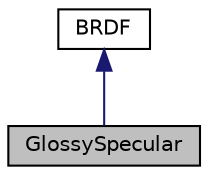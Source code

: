 digraph "GlossySpecular"
{
  edge [fontname="Helvetica",fontsize="10",labelfontname="Helvetica",labelfontsize="10"];
  node [fontname="Helvetica",fontsize="10",shape=record];
  Node2 [label="GlossySpecular",height=0.2,width=0.4,color="black", fillcolor="grey75", style="filled", fontcolor="black"];
  Node3 -> Node2 [dir="back",color="midnightblue",fontsize="10",style="solid"];
  Node3 [label="BRDF",height=0.2,width=0.4,color="black", fillcolor="white", style="filled",URL="$class_b_r_d_f.html"];
}
